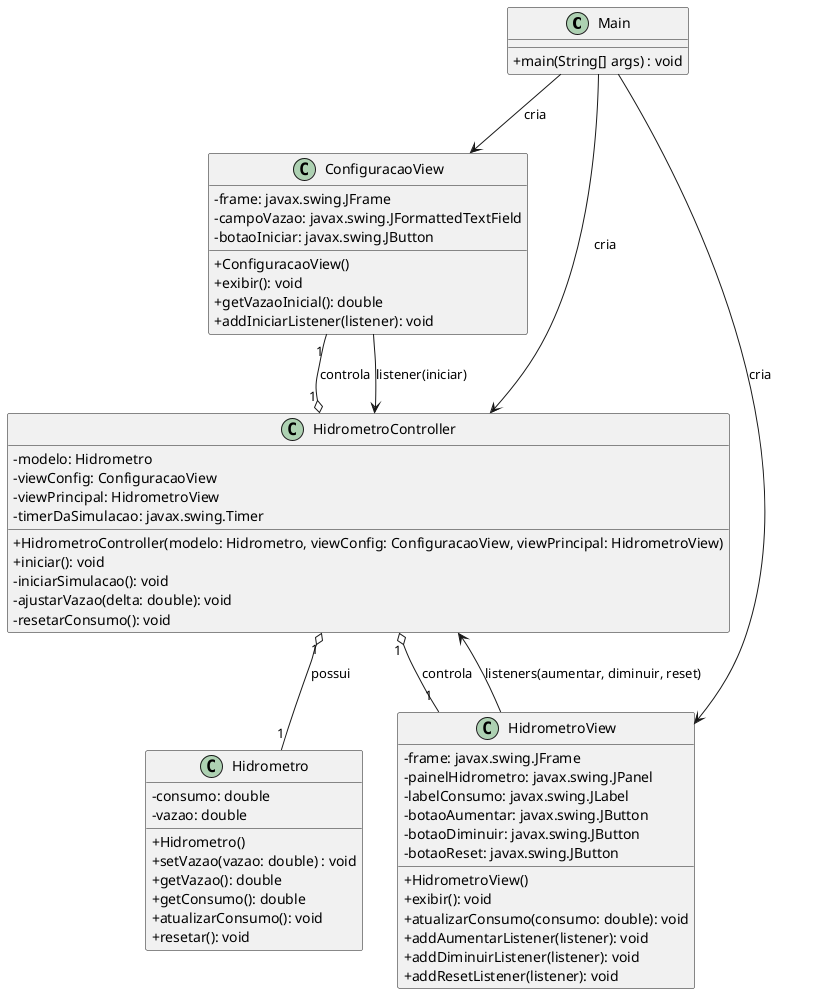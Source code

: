 @startuml SimuladorHidrometroClasses
' Diagrama de classes formalizado para o projeto SimuladorHidrometro
' Baseado nos arquivos: Main.java, Hidrometro.java, HidrometroController.java, ConfiguracaoView.java, HidrometroView.java

skinparam classAttributeIconSize 0

class Main {
  +main(String[] args) : void
}

class Hidrometro {
  -consumo: double
  -vazao: double
  +Hidrometro()
  +setVazao(vazao: double) : void
  +getVazao(): double
  +getConsumo(): double
  +atualizarConsumo(): void
  +resetar(): void
}

class ConfiguracaoView {
  -frame: javax.swing.JFrame
  -campoVazao: javax.swing.JFormattedTextField
  -botaoIniciar: javax.swing.JButton
  +ConfiguracaoView()
  +exibir(): void
  +getVazaoInicial(): double
  +addIniciarListener(listener): void
}

class HidrometroView {
  -frame: javax.swing.JFrame
  -painelHidrometro: javax.swing.JPanel
  -labelConsumo: javax.swing.JLabel
  -botaoAumentar: javax.swing.JButton
  -botaoDiminuir: javax.swing.JButton
  -botaoReset: javax.swing.JButton
  +HidrometroView()
  +exibir(): void
  +atualizarConsumo(consumo: double): void
  +addAumentarListener(listener): void
  +addDiminuirListener(listener): void
  +addResetListener(listener): void
}

class HidrometroController {
  -modelo: Hidrometro
  -viewConfig: ConfiguracaoView
  -viewPrincipal: HidrometroView
  -timerDaSimulacao: javax.swing.Timer
  +HidrometroController(modelo: Hidrometro, viewConfig: ConfiguracaoView, viewPrincipal: HidrometroView)
  +iniciar(): void
  -iniciarSimulacao(): void
  -ajustarVazao(delta: double): void
  -resetarConsumo(): void
}

Main --> HidrometroController : cria
Main --> ConfiguracaoView : cria
Main --> HidrometroView : cria

HidrometroController "1" o-- "1" Hidrometro : possui
HidrometroController "1" o-- "1" ConfiguracaoView : controla
HidrometroController "1" o-- "1" HidrometroView : controla

ConfiguracaoView --> HidrometroController : listener(iniciar)
HidrometroView --> HidrometroController : listeners(aumentar, diminuir, reset)

@enduml
